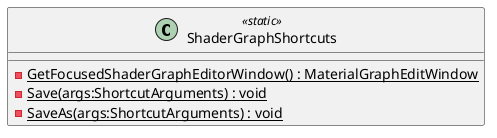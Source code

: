 @startuml
class ShaderGraphShortcuts <<static>> {
    {static} - GetFocusedShaderGraphEditorWindow() : MaterialGraphEditWindow
    {static} - Save(args:ShortcutArguments) : void
    {static} - SaveAs(args:ShortcutArguments) : void
}
@enduml
